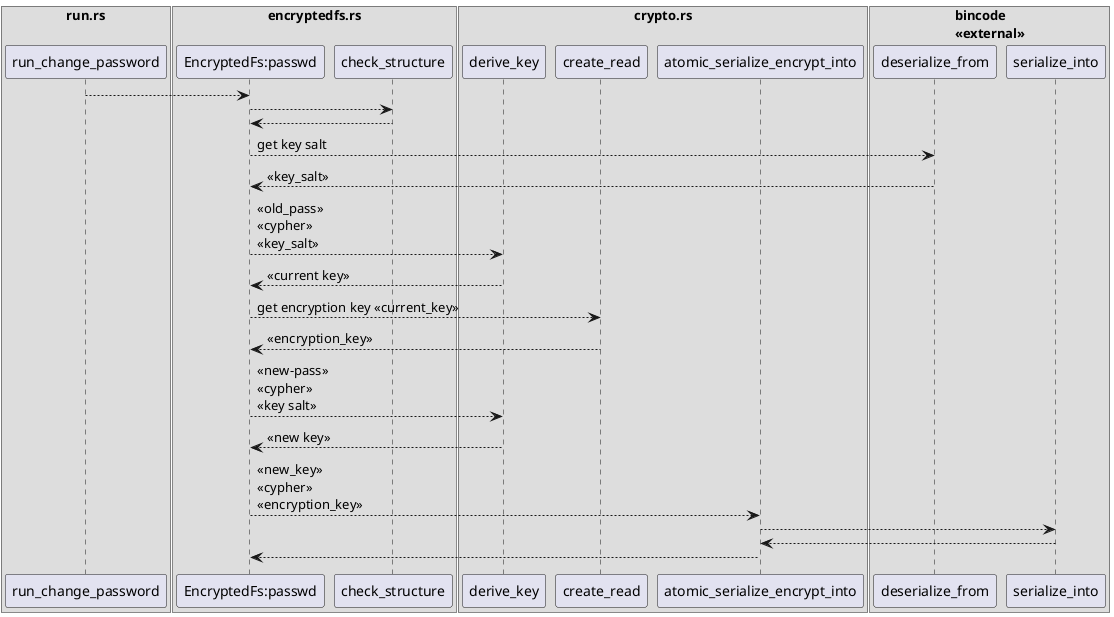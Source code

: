 @@startuml

box "run.rs"
participant "run_change_password" as rn_chng_pass
end box

box "encryptedfs.rs"
participant "EncryptedFs:passwd" as encfs_passwd
participant "check_structure" as chk_stucture
end box


box "crypto.rs"
participant "derive_key" as der_key
participant "create_read" as cr_read
participant "atomic_serialize_encrypt_into" as atomic_enc_ser
end box

box "bincode\n<<external>>"
participant "deserialize_from" as des_from
participant "serialize_into" as ser_into
end box

rn_chng_pass --> encfs_passwd
encfs_passwd --> chk_stucture
encfs_passwd <-- chk_stucture

encfs_passwd --> des_from : get key salt
encfs_passwd <-- des_from : <<key_salt>>

encfs_passwd --> der_key : <<old_pass>>\n<<cypher>>\n<<key_salt>>
encfs_passwd <-- der_key : <<current key>>

encfs_passwd --> cr_read: get encryption key <<current_key>>
encfs_passwd <-- cr_read: <<encryption_key>>

encfs_passwd --> der_key : <<new-pass>>\n<<cypher>>\n<<key salt>>
encfs_passwd <-- der_key : <<new key>>

encfs_passwd --> atomic_enc_ser: <<new_key>>\n<<cypher>>\n<<encryption_key>>
atomic_enc_ser --> ser_into
atomic_enc_ser <-- ser_into
encfs_passwd <-- atomic_enc_ser



@@enduml